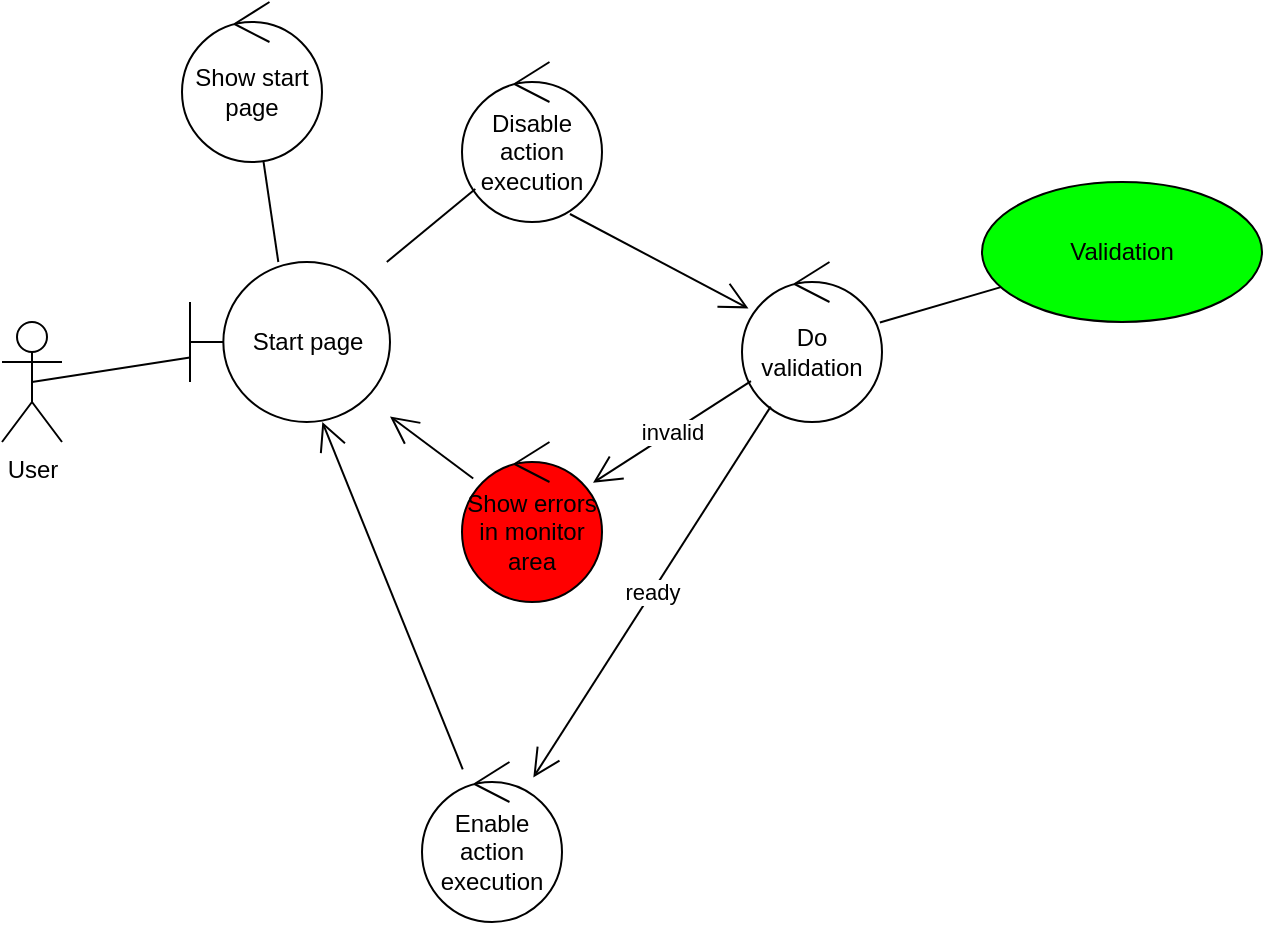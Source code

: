 <mxfile version="12.7.0" type="device"><diagram id="f6AuI1ZKcYd1RtRAIoq1" name="Page-1"><mxGraphModel dx="1422" dy="889" grid="1" gridSize="10" guides="1" tooltips="1" connect="1" arrows="1" fold="1" page="1" pageScale="1" pageWidth="1169" pageHeight="827" math="0" shadow="0"><root><mxCell id="0"/><mxCell id="1" parent="0"/><mxCell id="oBnVGDHnls2d_wAthwE7-68" value="User" style="shape=umlActor;verticalLabelPosition=bottom;labelBackgroundColor=#ffffff;verticalAlign=top;html=1;" vertex="1" parent="1"><mxGeometry x="360" y="450" width="30" height="60" as="geometry"/></mxCell><mxCell id="oBnVGDHnls2d_wAthwE7-69" value="Start page" style="shape=umlBoundary;whiteSpace=wrap;html=1;" vertex="1" parent="1"><mxGeometry x="454" y="420" width="100" height="80" as="geometry"/></mxCell><mxCell id="oBnVGDHnls2d_wAthwE7-70" value="" style="endArrow=none;html=1;exitX=0.5;exitY=0.5;exitDx=0;exitDy=0;exitPerimeter=0;" edge="1" parent="1" source="oBnVGDHnls2d_wAthwE7-68" target="oBnVGDHnls2d_wAthwE7-69"><mxGeometry relative="1" as="geometry"><mxPoint x="375" y="510" as="sourcePoint"/><mxPoint x="460" y="510" as="targetPoint"/></mxGeometry></mxCell><mxCell id="oBnVGDHnls2d_wAthwE7-71" value="Show start page" style="ellipse;shape=umlControl;whiteSpace=wrap;html=1;" vertex="1" parent="1"><mxGeometry x="450" y="290" width="70" height="80" as="geometry"/></mxCell><mxCell id="oBnVGDHnls2d_wAthwE7-72" value="" style="endArrow=none;html=1;" edge="1" parent="1" source="oBnVGDHnls2d_wAthwE7-71" target="oBnVGDHnls2d_wAthwE7-69"><mxGeometry relative="1" as="geometry"><mxPoint x="385" y="520" as="sourcePoint"/><mxPoint x="489" y="491.04" as="targetPoint"/></mxGeometry></mxCell><mxCell id="oBnVGDHnls2d_wAthwE7-73" value="Do validation" style="ellipse;shape=umlControl;whiteSpace=wrap;html=1;" vertex="1" parent="1"><mxGeometry x="730" y="420" width="70" height="80" as="geometry"/></mxCell><mxCell id="oBnVGDHnls2d_wAthwE7-74" value="Disable action execution" style="ellipse;shape=umlControl;whiteSpace=wrap;html=1;" vertex="1" parent="1"><mxGeometry x="590" y="320" width="70" height="80" as="geometry"/></mxCell><mxCell id="oBnVGDHnls2d_wAthwE7-75" value="" style="endArrow=none;html=1;" edge="1" parent="1" source="oBnVGDHnls2d_wAthwE7-74" target="oBnVGDHnls2d_wAthwE7-69"><mxGeometry relative="1" as="geometry"><mxPoint x="479.97" y="370" as="sourcePoint"/><mxPoint x="516" y="432" as="targetPoint"/></mxGeometry></mxCell><mxCell id="oBnVGDHnls2d_wAthwE7-76" value="" style="endArrow=open;endFill=1;endSize=12;html=1;exitX=0.771;exitY=0.95;exitDx=0;exitDy=0;exitPerimeter=0;" edge="1" parent="1" source="oBnVGDHnls2d_wAthwE7-74" target="oBnVGDHnls2d_wAthwE7-73"><mxGeometry width="160" relative="1" as="geometry"><mxPoint x="660" y="530" as="sourcePoint"/><mxPoint x="820" y="530" as="targetPoint"/></mxGeometry></mxCell><mxCell id="oBnVGDHnls2d_wAthwE7-77" value="Show errors in monitor area" style="ellipse;shape=umlControl;whiteSpace=wrap;html=1;labelBackgroundColor=none;labelBorderColor=none;fillColor=#FF0000;" vertex="1" parent="1"><mxGeometry x="590" y="510" width="70" height="80" as="geometry"/></mxCell><mxCell id="oBnVGDHnls2d_wAthwE7-78" value="Enable action execution" style="ellipse;shape=umlControl;whiteSpace=wrap;html=1;" vertex="1" parent="1"><mxGeometry x="570" y="670" width="70" height="80" as="geometry"/></mxCell><mxCell id="oBnVGDHnls2d_wAthwE7-79" value="invalid" style="endArrow=open;endFill=1;endSize=12;html=1;" edge="1" parent="1" source="oBnVGDHnls2d_wAthwE7-73" target="oBnVGDHnls2d_wAthwE7-77"><mxGeometry width="160" relative="1" as="geometry"><mxPoint x="640" y="510" as="sourcePoint"/><mxPoint x="520" y="680" as="targetPoint"/></mxGeometry></mxCell><mxCell id="oBnVGDHnls2d_wAthwE7-80" value="" style="endArrow=open;endFill=1;endSize=12;html=1;" edge="1" parent="1" source="oBnVGDHnls2d_wAthwE7-77" target="oBnVGDHnls2d_wAthwE7-69"><mxGeometry width="160" relative="1" as="geometry"><mxPoint x="360" y="680" as="sourcePoint"/><mxPoint x="572" y="490" as="targetPoint"/></mxGeometry></mxCell><mxCell id="oBnVGDHnls2d_wAthwE7-81" value="ready" style="endArrow=open;endFill=1;endSize=12;html=1;" edge="1" parent="1" source="oBnVGDHnls2d_wAthwE7-73" target="oBnVGDHnls2d_wAthwE7-78"><mxGeometry width="160" relative="1" as="geometry"><mxPoint x="360" y="680" as="sourcePoint"/><mxPoint x="520" y="680" as="targetPoint"/></mxGeometry></mxCell><mxCell id="oBnVGDHnls2d_wAthwE7-82" value="" style="endArrow=open;endFill=1;endSize=12;html=1;" edge="1" parent="1" source="oBnVGDHnls2d_wAthwE7-78" target="oBnVGDHnls2d_wAthwE7-69"><mxGeometry width="160" relative="1" as="geometry"><mxPoint x="360" y="730" as="sourcePoint"/><mxPoint x="520" y="730" as="targetPoint"/></mxGeometry></mxCell><mxCell id="oBnVGDHnls2d_wAthwE7-84" value="" style="endArrow=none;html=1;" edge="1" parent="1" source="oBnVGDHnls2d_wAthwE7-73" target="oBnVGDHnls2d_wAthwE7-85"><mxGeometry relative="1" as="geometry"><mxPoint x="385" y="490" as="sourcePoint"/><mxPoint x="841.295" y="479.903" as="targetPoint"/></mxGeometry></mxCell><mxCell id="oBnVGDHnls2d_wAthwE7-85" value="Validation" style="ellipse;whiteSpace=wrap;html=1;fillColor=#00FF00;" vertex="1" parent="1"><mxGeometry x="850" y="380" width="140" height="70" as="geometry"/></mxCell></root></mxGraphModel></diagram></mxfile>
